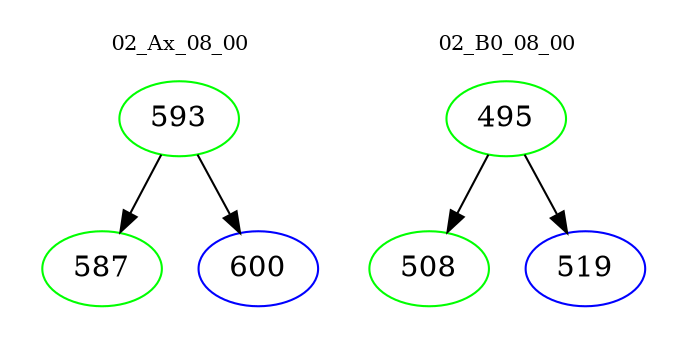 digraph{
subgraph cluster_0 {
color = white
label = "02_Ax_08_00";
fontsize=10;
T0_593 [label="593", color="green"]
T0_593 -> T0_587 [color="black"]
T0_587 [label="587", color="green"]
T0_593 -> T0_600 [color="black"]
T0_600 [label="600", color="blue"]
}
subgraph cluster_1 {
color = white
label = "02_B0_08_00";
fontsize=10;
T1_495 [label="495", color="green"]
T1_495 -> T1_508 [color="black"]
T1_508 [label="508", color="green"]
T1_495 -> T1_519 [color="black"]
T1_519 [label="519", color="blue"]
}
}

